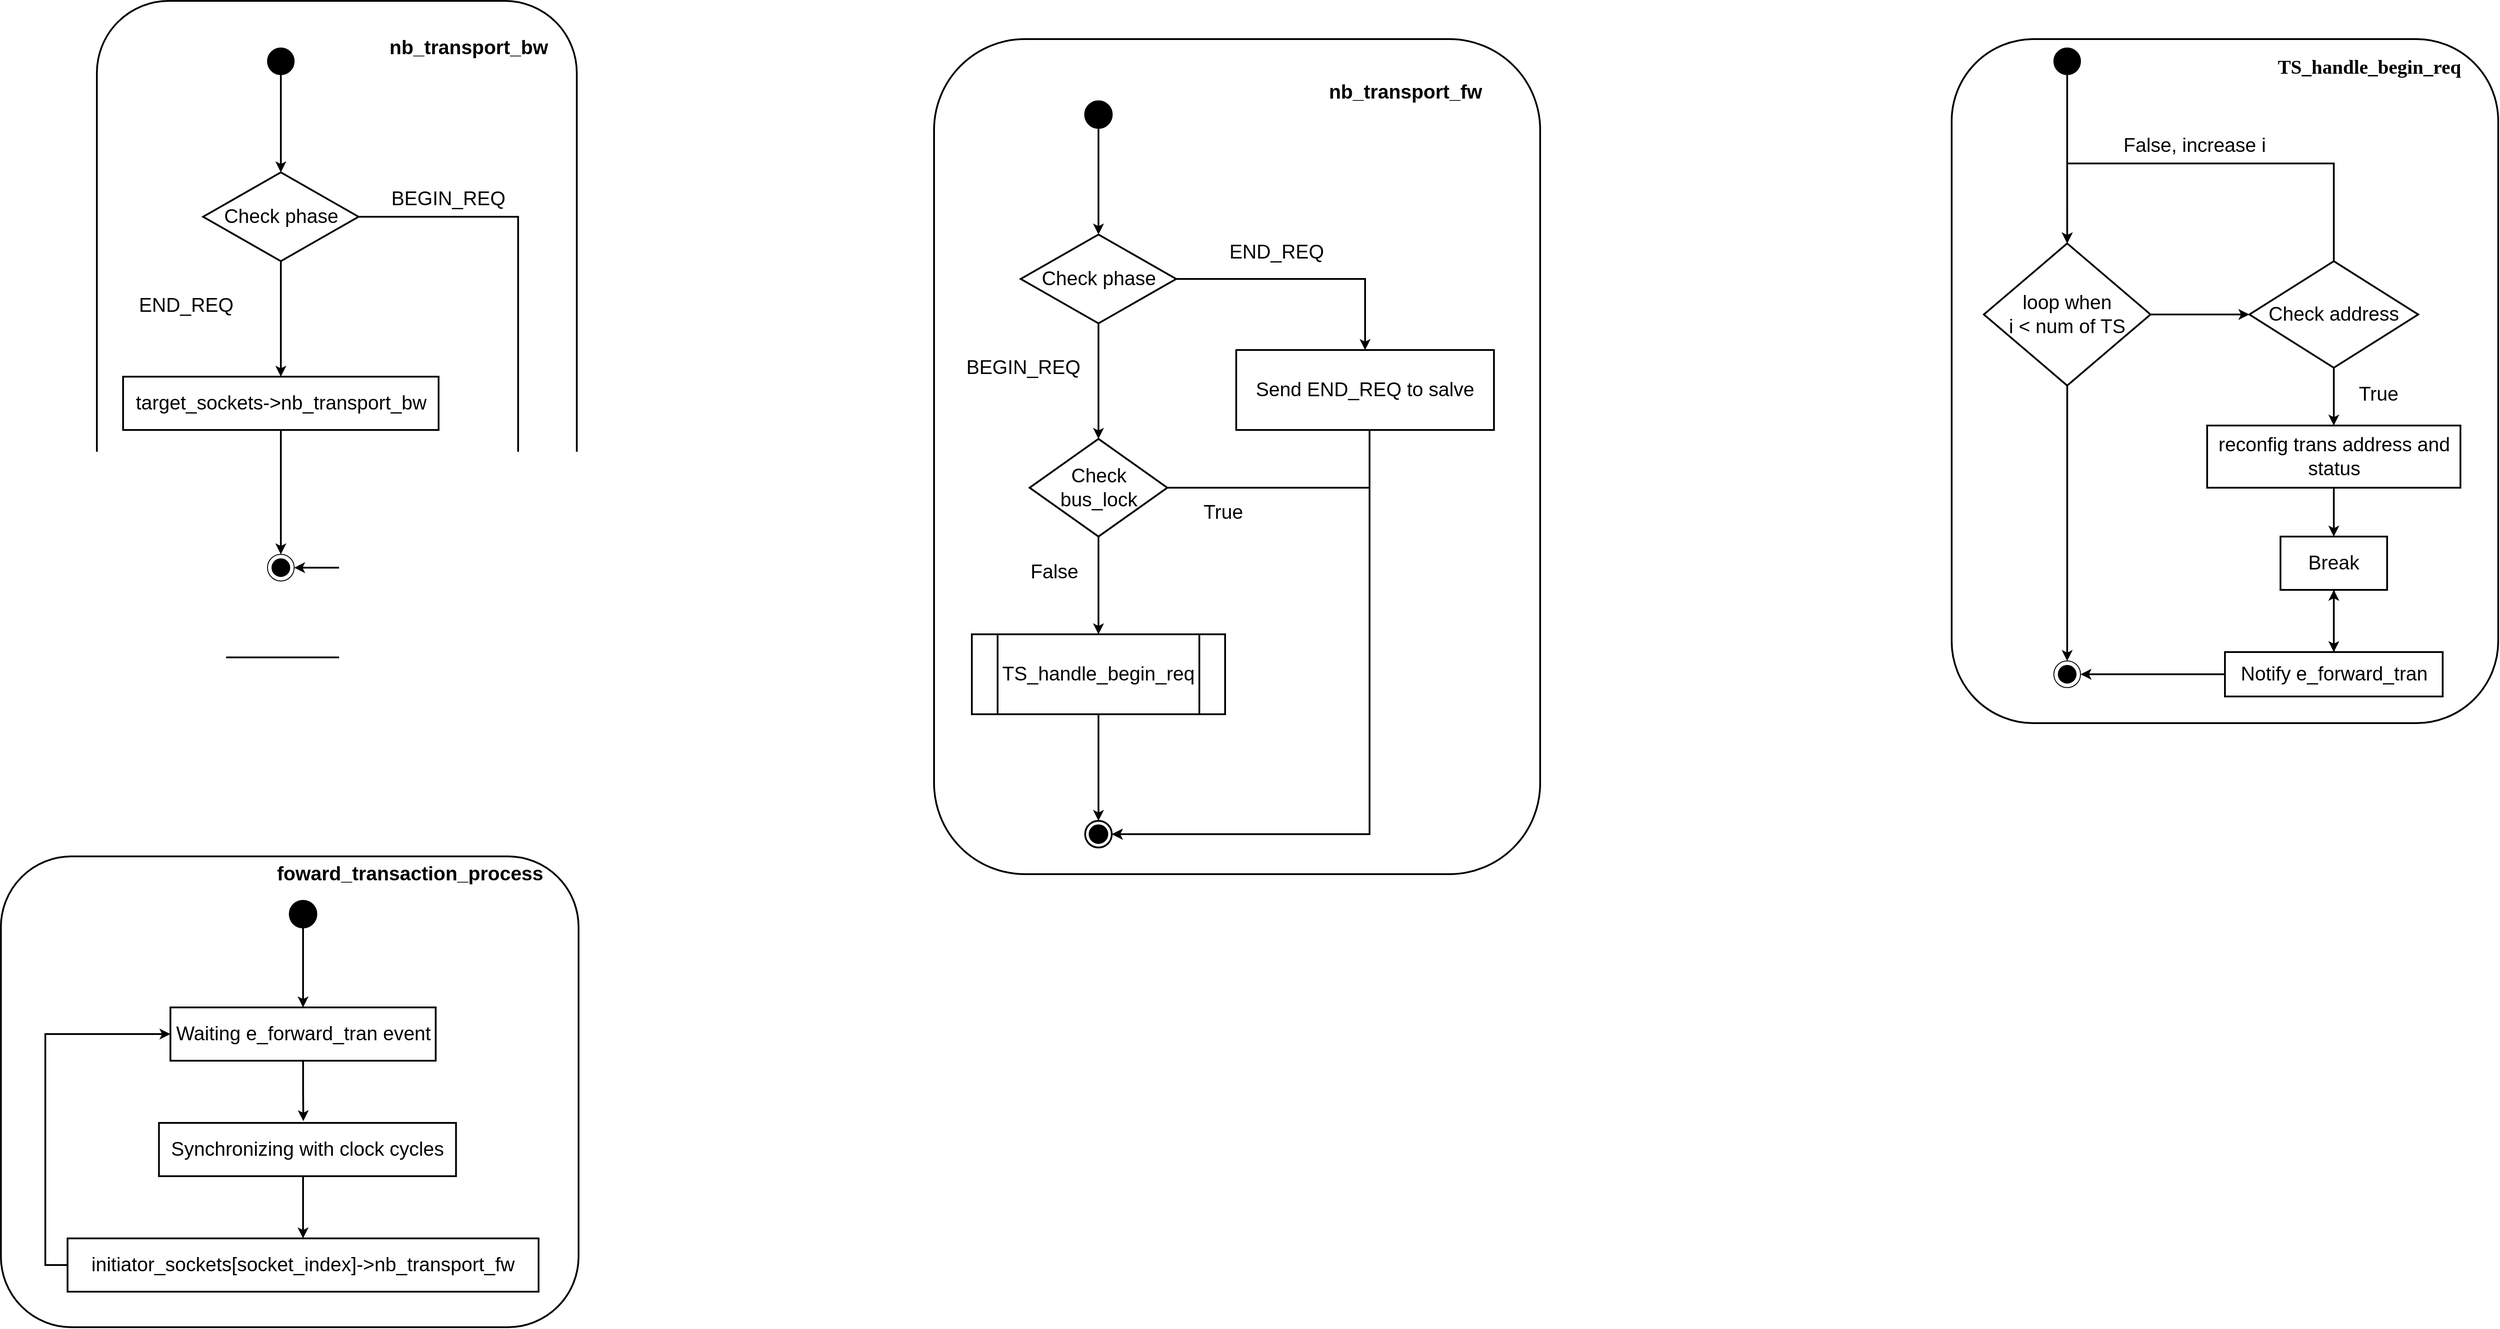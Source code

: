 <mxfile version="24.5.3" type="device" pages="2">
  <diagram name="BUS" id="QMtOoDD-8tXnlTlIUn04">
    <mxGraphModel dx="2634" dy="1236" grid="0" gridSize="10" guides="1" tooltips="1" connect="1" arrows="1" fold="1" page="0" pageScale="1" pageWidth="850" pageHeight="1100" math="0" shadow="0">
      <root>
        <mxCell id="0" />
        <mxCell id="1" parent="0" />
        <mxCell id="ib2lG1DeqEpGUMaNGTcZ-62" value="" style="rounded=1;whiteSpace=wrap;html=1;strokeWidth=2;" parent="1" vertex="1">
          <mxGeometry x="-840" y="960" width="650" height="530" as="geometry" />
        </mxCell>
        <mxCell id="ib2lG1DeqEpGUMaNGTcZ-45" value="" style="rounded=1;whiteSpace=wrap;html=1;strokeWidth=2;" parent="1" vertex="1">
          <mxGeometry x="1355" y="40" width="615" height="770" as="geometry" />
        </mxCell>
        <mxCell id="ib2lG1DeqEpGUMaNGTcZ-19" value="" style="rounded=1;whiteSpace=wrap;html=1;strokeWidth=2;" parent="1" vertex="1">
          <mxGeometry x="-732" y="-3" width="540" height="739" as="geometry" />
        </mxCell>
        <mxCell id="MoGWhMq3bouCLQSR5Y8G-19" value="" style="rounded=1;whiteSpace=wrap;html=1;strokeWidth=2;" parent="1" vertex="1">
          <mxGeometry x="210" y="40" width="682" height="940" as="geometry" />
        </mxCell>
        <mxCell id="MoGWhMq3bouCLQSR5Y8G-12" style="edgeStyle=orthogonalEdgeStyle;rounded=0;orthogonalLoop=1;jettySize=auto;html=1;strokeWidth=2;" parent="1" source="MoGWhMq3bouCLQSR5Y8G-1" target="MoGWhMq3bouCLQSR5Y8G-2" edge="1">
          <mxGeometry relative="1" as="geometry" />
        </mxCell>
        <mxCell id="MoGWhMq3bouCLQSR5Y8G-1" value="" style="ellipse;whiteSpace=wrap;html=1;aspect=fixed;fillColor=#000000;strokeWidth=2;" parent="1" vertex="1">
          <mxGeometry x="380" y="110" width="30" height="30" as="geometry" />
        </mxCell>
        <mxCell id="MoGWhMq3bouCLQSR5Y8G-13" style="edgeStyle=orthogonalEdgeStyle;rounded=0;orthogonalLoop=1;jettySize=auto;html=1;entryX=0.5;entryY=0;entryDx=0;entryDy=0;strokeWidth=2;" parent="1" source="MoGWhMq3bouCLQSR5Y8G-2" target="MoGWhMq3bouCLQSR5Y8G-5" edge="1">
          <mxGeometry relative="1" as="geometry" />
        </mxCell>
        <mxCell id="MoGWhMq3bouCLQSR5Y8G-14" style="edgeStyle=orthogonalEdgeStyle;rounded=0;orthogonalLoop=1;jettySize=auto;html=1;strokeWidth=2;" parent="1" source="MoGWhMq3bouCLQSR5Y8G-2" target="MoGWhMq3bouCLQSR5Y8G-6" edge="1">
          <mxGeometry relative="1" as="geometry" />
        </mxCell>
        <mxCell id="MoGWhMq3bouCLQSR5Y8G-2" value="&lt;font style=&quot;font-size: 22px;&quot;&gt;Check phase&lt;/font&gt;" style="rhombus;whiteSpace=wrap;html=1;strokeWidth=2;" parent="1" vertex="1">
          <mxGeometry x="307.5" y="260" width="175" height="100" as="geometry" />
        </mxCell>
        <mxCell id="MoGWhMq3bouCLQSR5Y8G-16" style="edgeStyle=orthogonalEdgeStyle;rounded=0;orthogonalLoop=1;jettySize=auto;html=1;entryX=1;entryY=0.5;entryDx=0;entryDy=0;strokeWidth=2;" parent="1" source="MoGWhMq3bouCLQSR5Y8G-5" target="MoGWhMq3bouCLQSR5Y8G-10" edge="1">
          <mxGeometry relative="1" as="geometry">
            <Array as="points">
              <mxPoint x="700" y="545" />
              <mxPoint x="700" y="935" />
            </Array>
          </mxGeometry>
        </mxCell>
        <mxCell id="MoGWhMq3bouCLQSR5Y8G-17" style="edgeStyle=orthogonalEdgeStyle;rounded=0;orthogonalLoop=1;jettySize=auto;html=1;entryX=0.5;entryY=0;entryDx=0;entryDy=0;strokeWidth=2;" parent="1" source="MoGWhMq3bouCLQSR5Y8G-5" target="MoGWhMq3bouCLQSR5Y8G-8" edge="1">
          <mxGeometry relative="1" as="geometry" />
        </mxCell>
        <mxCell id="MoGWhMq3bouCLQSR5Y8G-5" value="&lt;font style=&quot;font-size: 22px;&quot;&gt;Check bus_lock&lt;/font&gt;" style="rhombus;whiteSpace=wrap;html=1;strokeWidth=2;" parent="1" vertex="1">
          <mxGeometry x="317.5" y="490" width="155" height="110" as="geometry" />
        </mxCell>
        <mxCell id="MoGWhMq3bouCLQSR5Y8G-15" style="edgeStyle=orthogonalEdgeStyle;rounded=0;orthogonalLoop=1;jettySize=auto;html=1;entryX=1;entryY=0.5;entryDx=0;entryDy=0;strokeWidth=2;" parent="1" source="MoGWhMq3bouCLQSR5Y8G-6" target="MoGWhMq3bouCLQSR5Y8G-10" edge="1">
          <mxGeometry relative="1" as="geometry">
            <Array as="points">
              <mxPoint x="700" y="935" />
            </Array>
          </mxGeometry>
        </mxCell>
        <mxCell id="MoGWhMq3bouCLQSR5Y8G-6" value="&lt;font style=&quot;font-size: 22px;&quot;&gt;Send END_REQ to salve&lt;/font&gt;" style="rounded=0;whiteSpace=wrap;html=1;strokeWidth=2;" parent="1" vertex="1">
          <mxGeometry x="550" y="390" width="290" height="90" as="geometry" />
        </mxCell>
        <mxCell id="MoGWhMq3bouCLQSR5Y8G-18" style="edgeStyle=orthogonalEdgeStyle;rounded=0;orthogonalLoop=1;jettySize=auto;html=1;entryX=0.5;entryY=0;entryDx=0;entryDy=0;strokeWidth=2;" parent="1" source="MoGWhMq3bouCLQSR5Y8G-8" target="MoGWhMq3bouCLQSR5Y8G-10" edge="1">
          <mxGeometry relative="1" as="geometry" />
        </mxCell>
        <mxCell id="MoGWhMq3bouCLQSR5Y8G-8" value="&lt;font style=&quot;font-size: 22px;&quot;&gt;TS_handle_begin_req&lt;/font&gt;" style="shape=process;whiteSpace=wrap;html=1;backgroundOutline=1;strokeWidth=2;" parent="1" vertex="1">
          <mxGeometry x="252.5" y="710" width="285" height="90" as="geometry" />
        </mxCell>
        <mxCell id="MoGWhMq3bouCLQSR5Y8G-10" value="" style="ellipse;whiteSpace=wrap;html=1;aspect=fixed;strokeWidth=2;" parent="1" vertex="1">
          <mxGeometry x="380" y="920" width="30" height="30" as="geometry" />
        </mxCell>
        <mxCell id="MoGWhMq3bouCLQSR5Y8G-11" value="" style="ellipse;whiteSpace=wrap;html=1;aspect=fixed;fillColor=#000000;strokeWidth=2;" parent="1" vertex="1">
          <mxGeometry x="385" y="925" width="20" height="20" as="geometry" />
        </mxCell>
        <mxCell id="MoGWhMq3bouCLQSR5Y8G-20" value="&lt;font style=&quot;font-size: 22px;&quot;&gt;&lt;b&gt;nb_transport_fw&lt;/b&gt;&lt;/font&gt;" style="text;html=1;align=center;verticalAlign=middle;resizable=0;points=[];autosize=1;strokeColor=none;fillColor=none;" parent="1" vertex="1">
          <mxGeometry x="640" y="80" width="200" height="40" as="geometry" />
        </mxCell>
        <mxCell id="ib2lG1DeqEpGUMaNGTcZ-18" style="edgeStyle=orthogonalEdgeStyle;rounded=0;orthogonalLoop=1;jettySize=auto;html=1;entryX=0.5;entryY=0;entryDx=0;entryDy=0;strokeWidth=2;" parent="1" source="ib2lG1DeqEpGUMaNGTcZ-1" target="ib2lG1DeqEpGUMaNGTcZ-2" edge="1">
          <mxGeometry relative="1" as="geometry" />
        </mxCell>
        <mxCell id="ib2lG1DeqEpGUMaNGTcZ-1" value="" style="ellipse;whiteSpace=wrap;html=1;aspect=fixed;fillColor=#000000;" parent="1" vertex="1">
          <mxGeometry x="-540" y="50" width="30" height="30" as="geometry" />
        </mxCell>
        <mxCell id="ib2lG1DeqEpGUMaNGTcZ-12" style="edgeStyle=orthogonalEdgeStyle;rounded=0;orthogonalLoop=1;jettySize=auto;html=1;entryX=0.5;entryY=0;entryDx=0;entryDy=0;strokeWidth=2;" parent="1" source="ib2lG1DeqEpGUMaNGTcZ-2" target="ib2lG1DeqEpGUMaNGTcZ-4" edge="1">
          <mxGeometry relative="1" as="geometry" />
        </mxCell>
        <mxCell id="ib2lG1DeqEpGUMaNGTcZ-13" style="edgeStyle=orthogonalEdgeStyle;rounded=0;orthogonalLoop=1;jettySize=auto;html=1;entryX=1;entryY=0.5;entryDx=0;entryDy=0;strokeWidth=2;" parent="1" source="ib2lG1DeqEpGUMaNGTcZ-2" target="ib2lG1DeqEpGUMaNGTcZ-10" edge="1">
          <mxGeometry relative="1" as="geometry">
            <Array as="points">
              <mxPoint x="-258" y="240" />
              <mxPoint x="-258" y="635" />
            </Array>
          </mxGeometry>
        </mxCell>
        <mxCell id="ib2lG1DeqEpGUMaNGTcZ-2" value="&lt;font style=&quot;font-size: 22px;&quot;&gt;Check phase&lt;/font&gt;" style="rhombus;whiteSpace=wrap;html=1;strokeWidth=2;" parent="1" vertex="1">
          <mxGeometry x="-612.5" y="190" width="175" height="100" as="geometry" />
        </mxCell>
        <mxCell id="ib2lG1DeqEpGUMaNGTcZ-16" style="edgeStyle=orthogonalEdgeStyle;rounded=0;orthogonalLoop=1;jettySize=auto;html=1;entryX=0.5;entryY=0;entryDx=0;entryDy=0;strokeWidth=2;" parent="1" source="ib2lG1DeqEpGUMaNGTcZ-4" target="ib2lG1DeqEpGUMaNGTcZ-10" edge="1">
          <mxGeometry relative="1" as="geometry" />
        </mxCell>
        <mxCell id="ib2lG1DeqEpGUMaNGTcZ-4" value="&lt;font style=&quot;font-size: 22px;&quot;&gt;target_sockets-&amp;gt;nb_transport_bw&lt;/font&gt;" style="rounded=0;whiteSpace=wrap;html=1;strokeWidth=2;" parent="1" vertex="1">
          <mxGeometry x="-702.5" y="420" width="355" height="60" as="geometry" />
        </mxCell>
        <mxCell id="ib2lG1DeqEpGUMaNGTcZ-5" value="&lt;font style=&quot;font-size: 22px;&quot;&gt;BEGIN_REQ&lt;/font&gt;" style="text;html=1;align=center;verticalAlign=middle;resizable=0;points=[];autosize=1;strokeColor=none;fillColor=none;" parent="1" vertex="1">
          <mxGeometry x="235" y="390" width="150" height="40" as="geometry" />
        </mxCell>
        <mxCell id="ib2lG1DeqEpGUMaNGTcZ-6" value="&lt;font style=&quot;font-size: 22px;&quot;&gt;END_REQ&lt;/font&gt;" style="text;html=1;align=center;verticalAlign=middle;resizable=0;points=[];autosize=1;strokeColor=none;fillColor=none;" parent="1" vertex="1">
          <mxGeometry x="530" y="260" width="130" height="40" as="geometry" />
        </mxCell>
        <mxCell id="ib2lG1DeqEpGUMaNGTcZ-7" value="&lt;font style=&quot;font-size: 22px;&quot;&gt;False&lt;/font&gt;" style="text;html=1;align=center;verticalAlign=middle;resizable=0;points=[];autosize=1;strokeColor=none;fillColor=none;" parent="1" vertex="1">
          <mxGeometry x="305" y="620" width="80" height="40" as="geometry" />
        </mxCell>
        <mxCell id="ib2lG1DeqEpGUMaNGTcZ-8" value="&lt;font style=&quot;font-size: 22px;&quot;&gt;True&lt;/font&gt;" style="text;html=1;align=center;verticalAlign=middle;resizable=0;points=[];autosize=1;strokeColor=none;fillColor=none;" parent="1" vertex="1">
          <mxGeometry x="500" y="553" width="70" height="40" as="geometry" />
        </mxCell>
        <mxCell id="ib2lG1DeqEpGUMaNGTcZ-9" value="&lt;font style=&quot;font-size: 22px;&quot;&gt;END_REQ&lt;/font&gt;" style="text;html=1;align=center;verticalAlign=middle;resizable=0;points=[];autosize=1;strokeColor=none;fillColor=none;" parent="1" vertex="1">
          <mxGeometry x="-697" y="320" width="130" height="40" as="geometry" />
        </mxCell>
        <mxCell id="ib2lG1DeqEpGUMaNGTcZ-10" value="" style="ellipse;whiteSpace=wrap;html=1;aspect=fixed;" parent="1" vertex="1">
          <mxGeometry x="-540" y="620" width="30" height="30" as="geometry" />
        </mxCell>
        <mxCell id="ib2lG1DeqEpGUMaNGTcZ-11" value="" style="ellipse;whiteSpace=wrap;html=1;aspect=fixed;fillColor=#000000;" parent="1" vertex="1">
          <mxGeometry x="-535" y="625" width="20" height="20" as="geometry" />
        </mxCell>
        <mxCell id="ib2lG1DeqEpGUMaNGTcZ-17" value="&lt;font style=&quot;font-size: 22px;&quot;&gt;BEGIN_REQ&lt;/font&gt;" style="text;html=1;align=center;verticalAlign=middle;resizable=0;points=[];autosize=1;strokeColor=none;fillColor=none;" parent="1" vertex="1">
          <mxGeometry x="-412" y="200" width="150" height="40" as="geometry" />
        </mxCell>
        <mxCell id="ib2lG1DeqEpGUMaNGTcZ-20" value="&lt;font style=&quot;font-size: 22px;&quot;&gt;&lt;b&gt;nb_transport_bw&lt;/b&gt;&lt;/font&gt;" style="text;html=1;align=center;verticalAlign=middle;resizable=0;points=[];autosize=1;strokeColor=none;fillColor=none;" parent="1" vertex="1">
          <mxGeometry x="-412" y="31" width="196" height="38" as="geometry" />
        </mxCell>
        <mxCell id="ib2lG1DeqEpGUMaNGTcZ-30" style="edgeStyle=orthogonalEdgeStyle;rounded=0;orthogonalLoop=1;jettySize=auto;html=1;strokeWidth=2;" parent="1" source="ib2lG1DeqEpGUMaNGTcZ-21" target="ib2lG1DeqEpGUMaNGTcZ-26" edge="1">
          <mxGeometry relative="1" as="geometry" />
        </mxCell>
        <mxCell id="ib2lG1DeqEpGUMaNGTcZ-21" value="" style="ellipse;whiteSpace=wrap;html=1;aspect=fixed;fillColor=#000000;" parent="1" vertex="1">
          <mxGeometry x="1470" y="50" width="30" height="30" as="geometry" />
        </mxCell>
        <mxCell id="ib2lG1DeqEpGUMaNGTcZ-29" style="edgeStyle=orthogonalEdgeStyle;rounded=0;orthogonalLoop=1;jettySize=auto;html=1;entryX=0;entryY=0.5;entryDx=0;entryDy=0;strokeWidth=2;" parent="1" source="ib2lG1DeqEpGUMaNGTcZ-26" target="ib2lG1DeqEpGUMaNGTcZ-28" edge="1">
          <mxGeometry relative="1" as="geometry" />
        </mxCell>
        <mxCell id="ib2lG1DeqEpGUMaNGTcZ-41" style="edgeStyle=orthogonalEdgeStyle;rounded=0;orthogonalLoop=1;jettySize=auto;html=1;entryX=0.5;entryY=0;entryDx=0;entryDy=0;strokeWidth=2;" parent="1" source="ib2lG1DeqEpGUMaNGTcZ-26" target="ib2lG1DeqEpGUMaNGTcZ-39" edge="1">
          <mxGeometry relative="1" as="geometry" />
        </mxCell>
        <mxCell id="ib2lG1DeqEpGUMaNGTcZ-26" value="&lt;font style=&quot;font-size: 22px;&quot;&gt;loop when&lt;br&gt;i &amp;lt; num of TS&lt;/font&gt;" style="rhombus;whiteSpace=wrap;html=1;strokeWidth=2;" parent="1" vertex="1">
          <mxGeometry x="1391.25" y="270" width="187.5" height="160" as="geometry" />
        </mxCell>
        <mxCell id="ib2lG1DeqEpGUMaNGTcZ-31" style="edgeStyle=orthogonalEdgeStyle;rounded=0;orthogonalLoop=1;jettySize=auto;html=1;entryX=0.5;entryY=0;entryDx=0;entryDy=0;strokeWidth=2;" parent="1" source="ib2lG1DeqEpGUMaNGTcZ-28" target="ib2lG1DeqEpGUMaNGTcZ-26" edge="1">
          <mxGeometry relative="1" as="geometry">
            <Array as="points">
              <mxPoint x="1785" y="180" />
              <mxPoint x="1485" y="180" />
            </Array>
          </mxGeometry>
        </mxCell>
        <mxCell id="ib2lG1DeqEpGUMaNGTcZ-35" style="edgeStyle=orthogonalEdgeStyle;rounded=0;orthogonalLoop=1;jettySize=auto;html=1;entryX=0.5;entryY=0;entryDx=0;entryDy=0;strokeWidth=2;" parent="1" source="ib2lG1DeqEpGUMaNGTcZ-28" target="ib2lG1DeqEpGUMaNGTcZ-32" edge="1">
          <mxGeometry relative="1" as="geometry" />
        </mxCell>
        <mxCell id="ib2lG1DeqEpGUMaNGTcZ-28" value="&lt;font style=&quot;font-size: 22px;&quot;&gt;Check address&lt;/font&gt;" style="rhombus;whiteSpace=wrap;html=1;strokeWidth=2;" parent="1" vertex="1">
          <mxGeometry x="1690" y="290" width="190" height="120" as="geometry" />
        </mxCell>
        <mxCell id="ib2lG1DeqEpGUMaNGTcZ-36" style="edgeStyle=orthogonalEdgeStyle;rounded=0;orthogonalLoop=1;jettySize=auto;html=1;entryX=0.5;entryY=0;entryDx=0;entryDy=0;strokeWidth=2;" parent="1" source="ib2lG1DeqEpGUMaNGTcZ-32" target="ib2lG1DeqEpGUMaNGTcZ-33" edge="1">
          <mxGeometry relative="1" as="geometry" />
        </mxCell>
        <mxCell id="ib2lG1DeqEpGUMaNGTcZ-32" value="&lt;font style=&quot;font-size: 22px;&quot;&gt;reconfig trans address and status&lt;/font&gt;" style="rounded=0;whiteSpace=wrap;html=1;strokeWidth=2;" parent="1" vertex="1">
          <mxGeometry x="1642.5" y="475" width="285" height="70" as="geometry" />
        </mxCell>
        <mxCell id="ib2lG1DeqEpGUMaNGTcZ-37" style="edgeStyle=orthogonalEdgeStyle;rounded=0;orthogonalLoop=1;jettySize=auto;html=1;entryX=0.5;entryY=0;entryDx=0;entryDy=0;strokeWidth=2;" parent="1" source="ib2lG1DeqEpGUMaNGTcZ-33" target="ib2lG1DeqEpGUMaNGTcZ-34" edge="1">
          <mxGeometry relative="1" as="geometry" />
        </mxCell>
        <mxCell id="ib2lG1DeqEpGUMaNGTcZ-33" value="&lt;font style=&quot;font-size: 22px;&quot;&gt;Break&lt;/font&gt;" style="rounded=0;whiteSpace=wrap;html=1;strokeWidth=2;" parent="1" vertex="1">
          <mxGeometry x="1725" y="600" width="120" height="60" as="geometry" />
        </mxCell>
        <mxCell id="ib2lG1DeqEpGUMaNGTcZ-38" value="" style="edgeStyle=orthogonalEdgeStyle;rounded=0;orthogonalLoop=1;jettySize=auto;html=1;strokeWidth=2;" parent="1" source="ib2lG1DeqEpGUMaNGTcZ-34" target="ib2lG1DeqEpGUMaNGTcZ-33" edge="1">
          <mxGeometry relative="1" as="geometry" />
        </mxCell>
        <mxCell id="ib2lG1DeqEpGUMaNGTcZ-42" style="edgeStyle=orthogonalEdgeStyle;rounded=0;orthogonalLoop=1;jettySize=auto;html=1;entryX=1;entryY=0.5;entryDx=0;entryDy=0;strokeWidth=2;" parent="1" source="ib2lG1DeqEpGUMaNGTcZ-34" target="ib2lG1DeqEpGUMaNGTcZ-39" edge="1">
          <mxGeometry relative="1" as="geometry" />
        </mxCell>
        <mxCell id="ib2lG1DeqEpGUMaNGTcZ-34" value="&lt;font style=&quot;font-size: 22px;&quot;&gt;Notify e_forward_tran&lt;/font&gt;" style="rounded=0;whiteSpace=wrap;html=1;strokeWidth=2;" parent="1" vertex="1">
          <mxGeometry x="1662.5" y="730" width="245" height="50" as="geometry" />
        </mxCell>
        <mxCell id="ib2lG1DeqEpGUMaNGTcZ-39" value="" style="ellipse;whiteSpace=wrap;html=1;aspect=fixed;" parent="1" vertex="1">
          <mxGeometry x="1470" y="740" width="30" height="30" as="geometry" />
        </mxCell>
        <mxCell id="ib2lG1DeqEpGUMaNGTcZ-40" value="" style="ellipse;whiteSpace=wrap;html=1;aspect=fixed;fillColor=#000000;" parent="1" vertex="1">
          <mxGeometry x="1475" y="745" width="20" height="20" as="geometry" />
        </mxCell>
        <mxCell id="ib2lG1DeqEpGUMaNGTcZ-43" value="&lt;font style=&quot;font-size: 22px;&quot;&gt;False, increase i&lt;/font&gt;" style="text;html=1;align=center;verticalAlign=middle;resizable=0;points=[];autosize=1;strokeColor=none;fillColor=none;" parent="1" vertex="1">
          <mxGeometry x="1537.5" y="140" width="180" height="40" as="geometry" />
        </mxCell>
        <mxCell id="ib2lG1DeqEpGUMaNGTcZ-44" value="&lt;font style=&quot;font-size: 22px;&quot;&gt;True&lt;/font&gt;" style="text;html=1;align=center;verticalAlign=middle;resizable=0;points=[];autosize=1;strokeColor=none;fillColor=none;" parent="1" vertex="1">
          <mxGeometry x="1800" y="420" width="70" height="40" as="geometry" />
        </mxCell>
        <mxCell id="ib2lG1DeqEpGUMaNGTcZ-46" value="&lt;p class=&quot;MsoNormal&quot;&gt;&lt;span style=&quot;mso-spacerun:&#39;yes&#39;;font-family:&#39;Times New Roman&#39;;mso-fareast-font-family:等线;&lt;br/&gt;font-size:14.0pt;&quot;&gt;&lt;font style=&quot;font-size: 22px;&quot;&gt;&lt;b&gt;TS_handle_begin_req&lt;/b&gt;&lt;/font&gt;&lt;/span&gt;&lt;/p&gt;" style="text;whiteSpace=wrap;html=1;" parent="1" vertex="1">
          <mxGeometry x="1720" y="40" width="230" height="50" as="geometry" />
        </mxCell>
        <mxCell id="ib2lG1DeqEpGUMaNGTcZ-58" style="edgeStyle=orthogonalEdgeStyle;rounded=0;orthogonalLoop=1;jettySize=auto;html=1;entryX=0;entryY=0.5;entryDx=0;entryDy=0;strokeWidth=2;" parent="1" source="ib2lG1DeqEpGUMaNGTcZ-47" target="ib2lG1DeqEpGUMaNGTcZ-49" edge="1">
          <mxGeometry relative="1" as="geometry">
            <mxPoint x="-500" y="1530" as="targetPoint" />
            <Array as="points">
              <mxPoint x="-790" y="1420" />
              <mxPoint x="-790" y="1160" />
            </Array>
          </mxGeometry>
        </mxCell>
        <mxCell id="ib2lG1DeqEpGUMaNGTcZ-47" value="&lt;font style=&quot;font-size: 22px;&quot;&gt;initiator_sockets[socket_index]-&amp;gt;nb_transport_fw&lt;/font&gt;" style="rounded=0;whiteSpace=wrap;html=1;strokeWidth=2;" parent="1" vertex="1">
          <mxGeometry x="-765" y="1390" width="530" height="60" as="geometry" />
        </mxCell>
        <mxCell id="ib2lG1DeqEpGUMaNGTcZ-54" style="edgeStyle=orthogonalEdgeStyle;rounded=0;orthogonalLoop=1;jettySize=auto;html=1;entryX=0.5;entryY=0;entryDx=0;entryDy=0;strokeWidth=2;" parent="1" source="ib2lG1DeqEpGUMaNGTcZ-48" target="ib2lG1DeqEpGUMaNGTcZ-49" edge="1">
          <mxGeometry relative="1" as="geometry" />
        </mxCell>
        <mxCell id="ib2lG1DeqEpGUMaNGTcZ-48" value="" style="ellipse;whiteSpace=wrap;html=1;aspect=fixed;fillColor=#000000;strokeWidth=2;" parent="1" vertex="1">
          <mxGeometry x="-515" y="1010" width="30" height="30" as="geometry" />
        </mxCell>
        <mxCell id="ib2lG1DeqEpGUMaNGTcZ-49" value="&lt;font style=&quot;font-size: 22px;&quot;&gt;Waiting e_forward_tran event&lt;/font&gt;" style="rounded=0;whiteSpace=wrap;html=1;strokeWidth=2;" parent="1" vertex="1">
          <mxGeometry x="-649.25" y="1130" width="298.5" height="60" as="geometry" />
        </mxCell>
        <mxCell id="ib2lG1DeqEpGUMaNGTcZ-57" style="edgeStyle=orthogonalEdgeStyle;rounded=0;orthogonalLoop=1;jettySize=auto;html=1;entryX=0.5;entryY=0;entryDx=0;entryDy=0;strokeWidth=2;" parent="1" source="ib2lG1DeqEpGUMaNGTcZ-50" target="ib2lG1DeqEpGUMaNGTcZ-47" edge="1">
          <mxGeometry relative="1" as="geometry">
            <Array as="points">
              <mxPoint x="-500" y="1340" />
              <mxPoint x="-500" y="1340" />
            </Array>
          </mxGeometry>
        </mxCell>
        <mxCell id="ib2lG1DeqEpGUMaNGTcZ-50" value="&lt;font style=&quot;font-size: 22px;&quot;&gt;Synchronizing with clock cycles&lt;/font&gt;" style="rounded=0;whiteSpace=wrap;html=1;strokeWidth=2;" parent="1" vertex="1">
          <mxGeometry x="-662.14" y="1260" width="334.25" height="60" as="geometry" />
        </mxCell>
        <mxCell id="ib2lG1DeqEpGUMaNGTcZ-55" style="edgeStyle=orthogonalEdgeStyle;rounded=0;orthogonalLoop=1;jettySize=auto;html=1;entryX=0.486;entryY=-0.033;entryDx=0;entryDy=0;entryPerimeter=0;strokeWidth=2;" parent="1" source="ib2lG1DeqEpGUMaNGTcZ-49" target="ib2lG1DeqEpGUMaNGTcZ-50" edge="1">
          <mxGeometry relative="1" as="geometry" />
        </mxCell>
        <mxCell id="ib2lG1DeqEpGUMaNGTcZ-60" value="&lt;font style=&quot;font-size: 22px;&quot;&gt;&lt;b&gt;foward_transaction_process&lt;/b&gt;&lt;/font&gt;" style="text;html=1;align=center;verticalAlign=middle;resizable=0;points=[];autosize=1;strokeColor=none;fillColor=none;" parent="1" vertex="1">
          <mxGeometry x="-540" y="960" width="320" height="40" as="geometry" />
        </mxCell>
      </root>
    </mxGraphModel>
  </diagram>
  <diagram id="FBEUBQnoDpKC7mBADyFh" name="Dummy master">
    <mxGraphModel dx="3590" dy="1793" grid="0" gridSize="10" guides="1" tooltips="1" connect="1" arrows="1" fold="1" page="0" pageScale="1" pageWidth="850" pageHeight="1100" math="0" shadow="0">
      <root>
        <mxCell id="0" />
        <mxCell id="1" parent="0" />
        <mxCell id="h_sgYUtgeLz0xO8hBFq2-1" value="" style="rounded=1;whiteSpace=wrap;html=1;strokeWidth=2;" vertex="1" parent="1">
          <mxGeometry x="-732" y="-3" width="540" height="739" as="geometry" />
        </mxCell>
        <mxCell id="h_sgYUtgeLz0xO8hBFq2-2" style="edgeStyle=orthogonalEdgeStyle;rounded=0;orthogonalLoop=1;jettySize=auto;html=1;entryX=0.5;entryY=0;entryDx=0;entryDy=0;strokeWidth=2;" edge="1" parent="1" source="h_sgYUtgeLz0xO8hBFq2-3" target="h_sgYUtgeLz0xO8hBFq2-6">
          <mxGeometry relative="1" as="geometry" />
        </mxCell>
        <mxCell id="h_sgYUtgeLz0xO8hBFq2-3" value="" style="ellipse;whiteSpace=wrap;html=1;aspect=fixed;fillColor=#000000;" vertex="1" parent="1">
          <mxGeometry x="-540" y="50" width="30" height="30" as="geometry" />
        </mxCell>
        <mxCell id="h_sgYUtgeLz0xO8hBFq2-4" style="edgeStyle=orthogonalEdgeStyle;rounded=0;orthogonalLoop=1;jettySize=auto;html=1;entryX=0.5;entryY=0;entryDx=0;entryDy=0;strokeWidth=2;" edge="1" parent="1" source="h_sgYUtgeLz0xO8hBFq2-6" target="h_sgYUtgeLz0xO8hBFq2-8">
          <mxGeometry relative="1" as="geometry" />
        </mxCell>
        <mxCell id="h_sgYUtgeLz0xO8hBFq2-5" style="edgeStyle=orthogonalEdgeStyle;rounded=0;orthogonalLoop=1;jettySize=auto;html=1;entryX=1;entryY=0.5;entryDx=0;entryDy=0;strokeWidth=2;" edge="1" parent="1" source="h_sgYUtgeLz0xO8hBFq2-6" target="h_sgYUtgeLz0xO8hBFq2-10">
          <mxGeometry relative="1" as="geometry">
            <Array as="points">
              <mxPoint x="-258" y="240" />
              <mxPoint x="-258" y="635" />
            </Array>
          </mxGeometry>
        </mxCell>
        <mxCell id="h_sgYUtgeLz0xO8hBFq2-6" value="&lt;font style=&quot;font-size: 22px;&quot;&gt;Check phase&lt;/font&gt;" style="rhombus;whiteSpace=wrap;html=1;strokeWidth=2;" vertex="1" parent="1">
          <mxGeometry x="-612.5" y="190" width="175" height="100" as="geometry" />
        </mxCell>
        <mxCell id="h_sgYUtgeLz0xO8hBFq2-7" style="edgeStyle=orthogonalEdgeStyle;rounded=0;orthogonalLoop=1;jettySize=auto;html=1;entryX=0.5;entryY=0;entryDx=0;entryDy=0;strokeWidth=2;" edge="1" parent="1" source="h_sgYUtgeLz0xO8hBFq2-8" target="h_sgYUtgeLz0xO8hBFq2-10">
          <mxGeometry relative="1" as="geometry" />
        </mxCell>
        <mxCell id="h_sgYUtgeLz0xO8hBFq2-8" value="&lt;font style=&quot;font-size: 22px;&quot;&gt;Copy data to temp data&lt;/font&gt;" style="rounded=0;whiteSpace=wrap;html=1;strokeWidth=2;" vertex="1" parent="1">
          <mxGeometry x="-702.5" y="420" width="355" height="60" as="geometry" />
        </mxCell>
        <mxCell id="h_sgYUtgeLz0xO8hBFq2-9" value="&lt;font style=&quot;font-size: 22px;&quot;&gt;END_REQ&lt;/font&gt;" style="text;html=1;align=center;verticalAlign=middle;resizable=0;points=[];autosize=1;strokeColor=none;fillColor=none;" vertex="1" parent="1">
          <mxGeometry x="-697" y="320" width="130" height="40" as="geometry" />
        </mxCell>
        <mxCell id="h_sgYUtgeLz0xO8hBFq2-10" value="" style="ellipse;whiteSpace=wrap;html=1;aspect=fixed;" vertex="1" parent="1">
          <mxGeometry x="-540" y="620" width="30" height="30" as="geometry" />
        </mxCell>
        <mxCell id="h_sgYUtgeLz0xO8hBFq2-11" value="" style="ellipse;whiteSpace=wrap;html=1;aspect=fixed;fillColor=#000000;" vertex="1" parent="1">
          <mxGeometry x="-535" y="625" width="20" height="20" as="geometry" />
        </mxCell>
        <mxCell id="h_sgYUtgeLz0xO8hBFq2-12" value="&lt;font style=&quot;font-size: 22px;&quot;&gt;BEGIN_REQ&lt;/font&gt;" style="text;html=1;align=center;verticalAlign=middle;resizable=0;points=[];autosize=1;strokeColor=none;fillColor=none;" vertex="1" parent="1">
          <mxGeometry x="-412" y="200" width="150" height="40" as="geometry" />
        </mxCell>
        <mxCell id="h_sgYUtgeLz0xO8hBFq2-13" value="&lt;font style=&quot;font-size: 22px;&quot;&gt;&lt;b&gt;nb_transport_bw&lt;/b&gt;&lt;/font&gt;" style="text;html=1;align=center;verticalAlign=middle;resizable=0;points=[];autosize=1;strokeColor=none;fillColor=none;" vertex="1" parent="1">
          <mxGeometry x="-412" y="31" width="196" height="38" as="geometry" />
        </mxCell>
        <mxCell id="ZfjjForFQA-X3jtQdQhZ-11" value="" style="rounded=1;whiteSpace=wrap;html=1;strokeWidth=2;" vertex="1" parent="1">
          <mxGeometry x="-830" y="970" width="650" height="530" as="geometry" />
        </mxCell>
        <mxCell id="ZfjjForFQA-X3jtQdQhZ-24" style="edgeStyle=orthogonalEdgeStyle;rounded=0;orthogonalLoop=1;jettySize=auto;html=1;entryX=0.5;entryY=0;entryDx=0;entryDy=0;strokeWidth=2;" edge="1" parent="1" source="ZfjjForFQA-X3jtQdQhZ-13" target="ZfjjForFQA-X3jtQdQhZ-22">
          <mxGeometry relative="1" as="geometry" />
        </mxCell>
        <mxCell id="ZfjjForFQA-X3jtQdQhZ-13" value="&lt;font style=&quot;font-size: 22px;&quot;&gt;initiator_socket-&amp;gt;nb_transport_fw&lt;/font&gt;" style="rounded=0;whiteSpace=wrap;html=1;strokeWidth=2;" vertex="1" parent="1">
          <mxGeometry x="-755" y="1280" width="530" height="60" as="geometry" />
        </mxCell>
        <mxCell id="ZfjjForFQA-X3jtQdQhZ-14" style="edgeStyle=orthogonalEdgeStyle;rounded=0;orthogonalLoop=1;jettySize=auto;html=1;entryX=0.5;entryY=0;entryDx=0;entryDy=0;strokeWidth=2;" edge="1" parent="1" source="ZfjjForFQA-X3jtQdQhZ-15" target="ZfjjForFQA-X3jtQdQhZ-16">
          <mxGeometry relative="1" as="geometry" />
        </mxCell>
        <mxCell id="ZfjjForFQA-X3jtQdQhZ-15" value="" style="ellipse;whiteSpace=wrap;html=1;aspect=fixed;fillColor=#000000;strokeWidth=2;" vertex="1" parent="1">
          <mxGeometry x="-505" y="1020" width="30" height="30" as="geometry" />
        </mxCell>
        <mxCell id="ZfjjForFQA-X3jtQdQhZ-21" style="edgeStyle=orthogonalEdgeStyle;rounded=0;orthogonalLoop=1;jettySize=auto;html=1;entryX=0.5;entryY=0;entryDx=0;entryDy=0;strokeWidth=2;" edge="1" parent="1" source="ZfjjForFQA-X3jtQdQhZ-16" target="ZfjjForFQA-X3jtQdQhZ-13">
          <mxGeometry relative="1" as="geometry" />
        </mxCell>
        <mxCell id="ZfjjForFQA-X3jtQdQhZ-16" value="&lt;font style=&quot;font-size: 22px;&quot;&gt;Setting trans payload&lt;/font&gt;" style="rounded=0;whiteSpace=wrap;html=1;strokeWidth=2;" vertex="1" parent="1">
          <mxGeometry x="-639.25" y="1140" width="298.5" height="60" as="geometry" />
        </mxCell>
        <mxCell id="ZfjjForFQA-X3jtQdQhZ-20" value="&lt;font style=&quot;font-size: 22px;&quot;&gt;&lt;b&gt;Sent transaction&lt;/b&gt;&lt;/font&gt;" style="text;html=1;align=center;verticalAlign=middle;resizable=0;points=[];autosize=1;strokeColor=none;fillColor=none;" vertex="1" parent="1">
          <mxGeometry x="-470" y="970" width="200" height="40" as="geometry" />
        </mxCell>
        <mxCell id="ZfjjForFQA-X3jtQdQhZ-22" value="" style="ellipse;whiteSpace=wrap;html=1;aspect=fixed;" vertex="1" parent="1">
          <mxGeometry x="-505" y="1420" width="30" height="30" as="geometry" />
        </mxCell>
        <mxCell id="ZfjjForFQA-X3jtQdQhZ-23" value="" style="ellipse;whiteSpace=wrap;html=1;aspect=fixed;fillColor=#000000;" vertex="1" parent="1">
          <mxGeometry x="-500" y="1425" width="20" height="20" as="geometry" />
        </mxCell>
      </root>
    </mxGraphModel>
  </diagram>
</mxfile>
